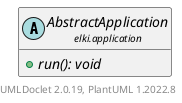 @startuml
    remove .*\.(Instance|Par|Parameterizer|Factory)$
    set namespaceSeparator none
    hide empty fields
    hide empty methods

    abstract class "<size:14>AbstractApplication.Par\n<size:10>elki.application" as elki.application.AbstractApplication.Par [[AbstractApplication.Par.html]] {
        {static} +OUTPUT_ID: OptionID
        {static} +INPUT_ID: OptionID
        {static} +DATABASE_ID: OptionID
        {static} +HELP_ID: OptionID
        {static} +HELP_LONG_ID: OptionID
        {static} +DESCRIPTION_ID: OptionID
        {static} +DEBUG_ID: OptionID
        {static} +VERBOSE_ID: OptionID
        {static} +parseVerbose(Parameterization): Level
        {static} +parseDebugParameter(Parameterization): String[]
        {static} +applyLoggingLevels(String[]): void
        #getParameterOutputFile(Parameterization): Path
        #getParameterOutputFile(Parameterization, String): Path
        #getParameterInputFile(Parameterization): URI
        #getParameterInputFile(Parameterization, String): URI
        {abstract} +make(): AbstractApplication
    }

    interface "<size:14>Parameterizer\n<size:10>elki.utilities.optionhandling" as elki.utilities.optionhandling.Parameterizer [[../utilities/optionhandling/Parameterizer.html]] {
        {abstract} +make(): Object
    }
    abstract class "<size:14>AbstractApplication\n<size:10>elki.application" as elki.application.AbstractApplication [[AbstractApplication.html]] {
        {abstract} +run(): void
    }

    elki.utilities.optionhandling.Parameterizer <|.. elki.application.AbstractApplication.Par
    elki.application.AbstractApplication +-- elki.application.AbstractApplication.Par

    center footer UMLDoclet 2.0.19, PlantUML 1.2022.8
@enduml
